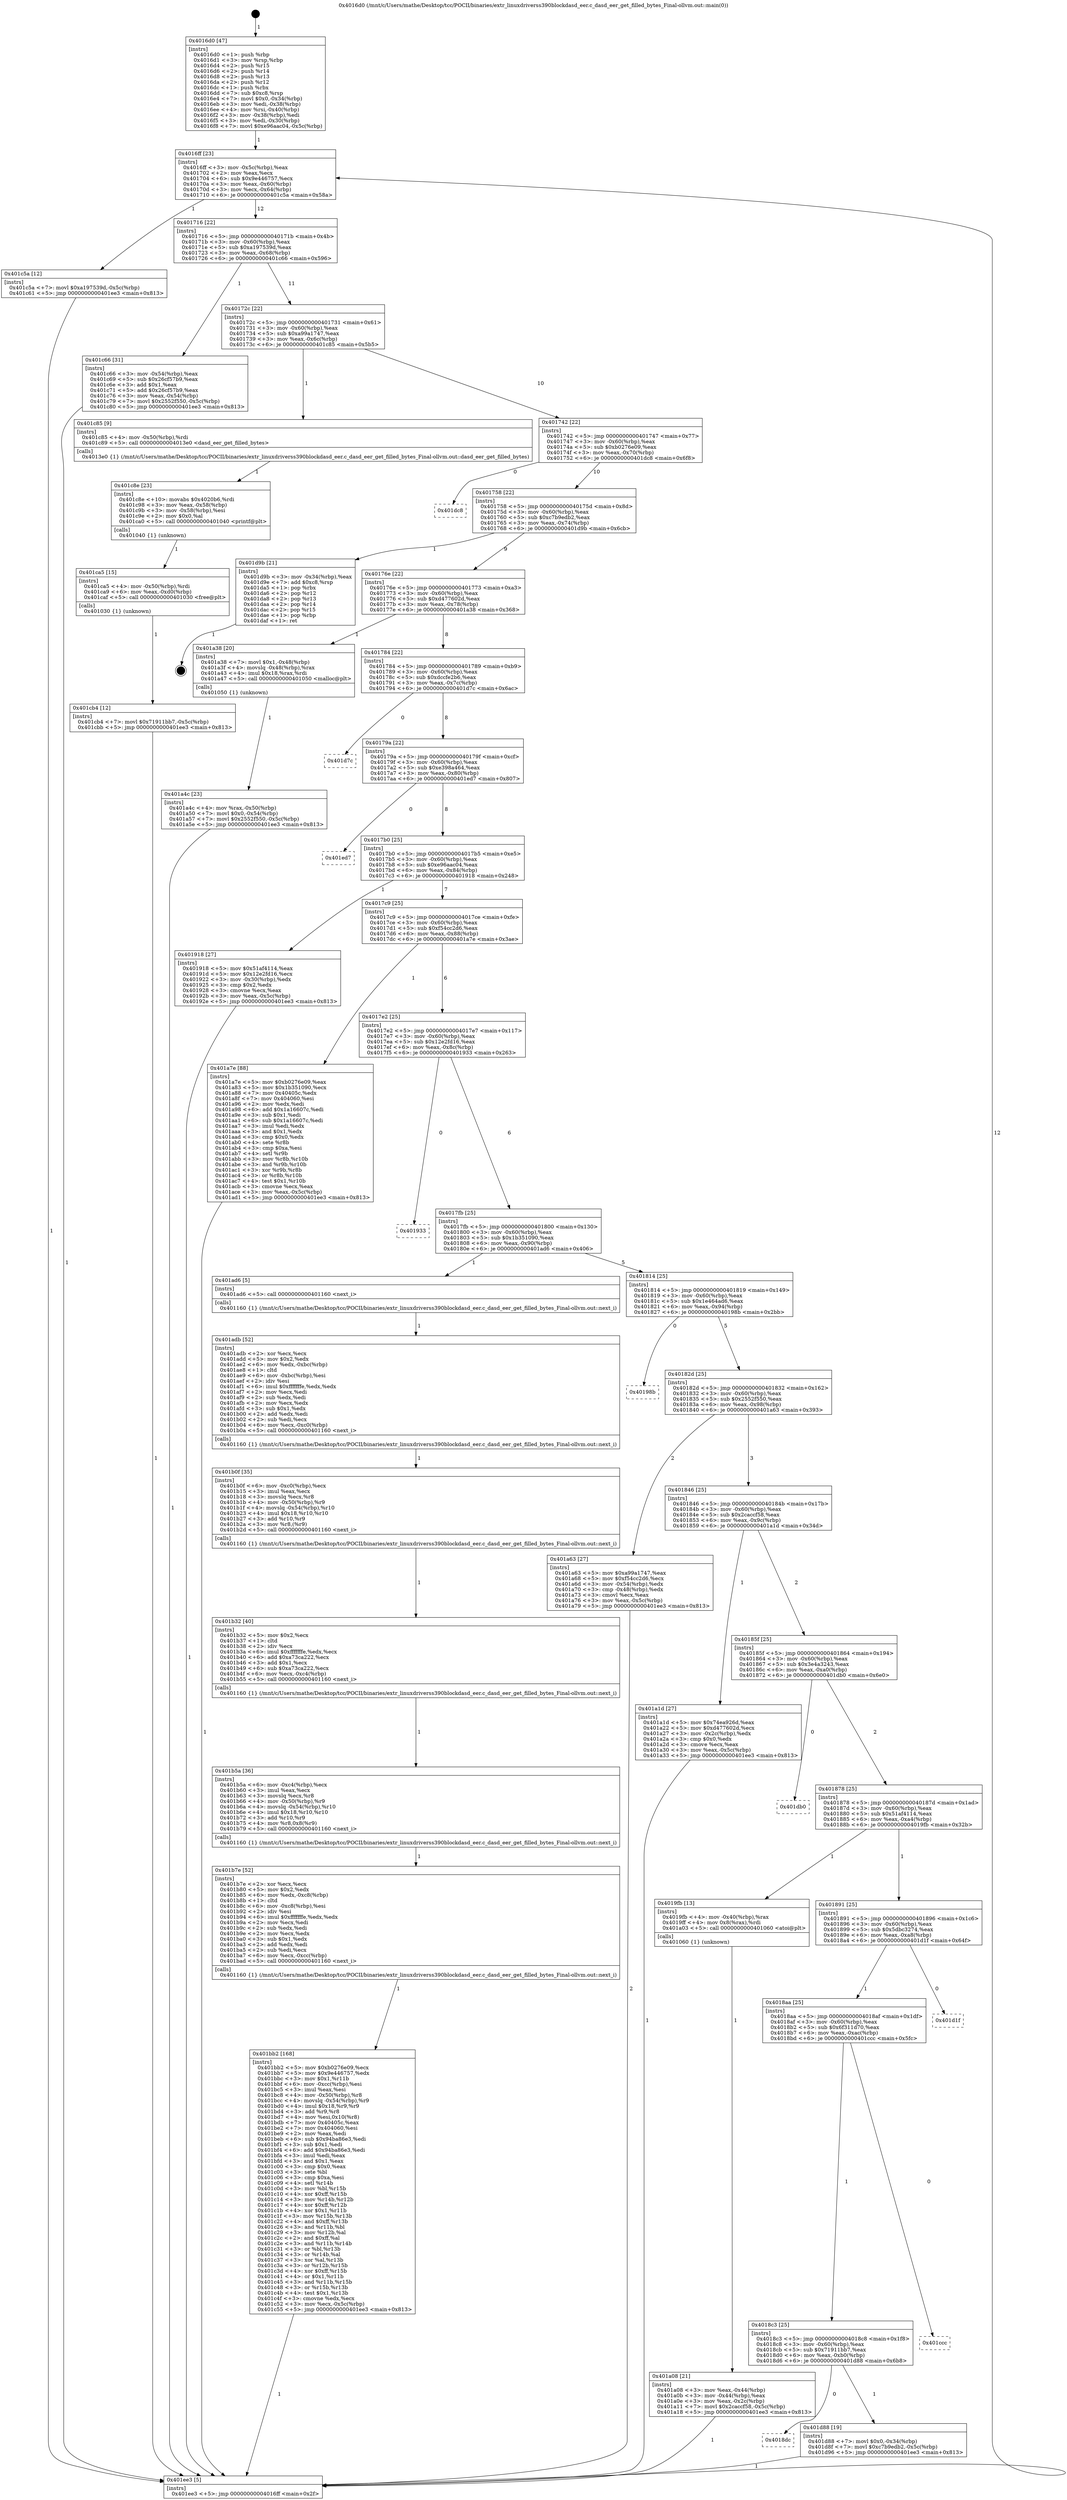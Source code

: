 digraph "0x4016d0" {
  label = "0x4016d0 (/mnt/c/Users/mathe/Desktop/tcc/POCII/binaries/extr_linuxdriverss390blockdasd_eer.c_dasd_eer_get_filled_bytes_Final-ollvm.out::main(0))"
  labelloc = "t"
  node[shape=record]

  Entry [label="",width=0.3,height=0.3,shape=circle,fillcolor=black,style=filled]
  "0x4016ff" [label="{
     0x4016ff [23]\l
     | [instrs]\l
     &nbsp;&nbsp;0x4016ff \<+3\>: mov -0x5c(%rbp),%eax\l
     &nbsp;&nbsp;0x401702 \<+2\>: mov %eax,%ecx\l
     &nbsp;&nbsp;0x401704 \<+6\>: sub $0x9e446757,%ecx\l
     &nbsp;&nbsp;0x40170a \<+3\>: mov %eax,-0x60(%rbp)\l
     &nbsp;&nbsp;0x40170d \<+3\>: mov %ecx,-0x64(%rbp)\l
     &nbsp;&nbsp;0x401710 \<+6\>: je 0000000000401c5a \<main+0x58a\>\l
  }"]
  "0x401c5a" [label="{
     0x401c5a [12]\l
     | [instrs]\l
     &nbsp;&nbsp;0x401c5a \<+7\>: movl $0xa197539d,-0x5c(%rbp)\l
     &nbsp;&nbsp;0x401c61 \<+5\>: jmp 0000000000401ee3 \<main+0x813\>\l
  }"]
  "0x401716" [label="{
     0x401716 [22]\l
     | [instrs]\l
     &nbsp;&nbsp;0x401716 \<+5\>: jmp 000000000040171b \<main+0x4b\>\l
     &nbsp;&nbsp;0x40171b \<+3\>: mov -0x60(%rbp),%eax\l
     &nbsp;&nbsp;0x40171e \<+5\>: sub $0xa197539d,%eax\l
     &nbsp;&nbsp;0x401723 \<+3\>: mov %eax,-0x68(%rbp)\l
     &nbsp;&nbsp;0x401726 \<+6\>: je 0000000000401c66 \<main+0x596\>\l
  }"]
  Exit [label="",width=0.3,height=0.3,shape=circle,fillcolor=black,style=filled,peripheries=2]
  "0x401c66" [label="{
     0x401c66 [31]\l
     | [instrs]\l
     &nbsp;&nbsp;0x401c66 \<+3\>: mov -0x54(%rbp),%eax\l
     &nbsp;&nbsp;0x401c69 \<+5\>: sub $0x26cf57b9,%eax\l
     &nbsp;&nbsp;0x401c6e \<+3\>: add $0x1,%eax\l
     &nbsp;&nbsp;0x401c71 \<+5\>: add $0x26cf57b9,%eax\l
     &nbsp;&nbsp;0x401c76 \<+3\>: mov %eax,-0x54(%rbp)\l
     &nbsp;&nbsp;0x401c79 \<+7\>: movl $0x2552f550,-0x5c(%rbp)\l
     &nbsp;&nbsp;0x401c80 \<+5\>: jmp 0000000000401ee3 \<main+0x813\>\l
  }"]
  "0x40172c" [label="{
     0x40172c [22]\l
     | [instrs]\l
     &nbsp;&nbsp;0x40172c \<+5\>: jmp 0000000000401731 \<main+0x61\>\l
     &nbsp;&nbsp;0x401731 \<+3\>: mov -0x60(%rbp),%eax\l
     &nbsp;&nbsp;0x401734 \<+5\>: sub $0xa99a1747,%eax\l
     &nbsp;&nbsp;0x401739 \<+3\>: mov %eax,-0x6c(%rbp)\l
     &nbsp;&nbsp;0x40173c \<+6\>: je 0000000000401c85 \<main+0x5b5\>\l
  }"]
  "0x4018dc" [label="{
     0x4018dc\l
  }", style=dashed]
  "0x401c85" [label="{
     0x401c85 [9]\l
     | [instrs]\l
     &nbsp;&nbsp;0x401c85 \<+4\>: mov -0x50(%rbp),%rdi\l
     &nbsp;&nbsp;0x401c89 \<+5\>: call 00000000004013e0 \<dasd_eer_get_filled_bytes\>\l
     | [calls]\l
     &nbsp;&nbsp;0x4013e0 \{1\} (/mnt/c/Users/mathe/Desktop/tcc/POCII/binaries/extr_linuxdriverss390blockdasd_eer.c_dasd_eer_get_filled_bytes_Final-ollvm.out::dasd_eer_get_filled_bytes)\l
  }"]
  "0x401742" [label="{
     0x401742 [22]\l
     | [instrs]\l
     &nbsp;&nbsp;0x401742 \<+5\>: jmp 0000000000401747 \<main+0x77\>\l
     &nbsp;&nbsp;0x401747 \<+3\>: mov -0x60(%rbp),%eax\l
     &nbsp;&nbsp;0x40174a \<+5\>: sub $0xb0276e09,%eax\l
     &nbsp;&nbsp;0x40174f \<+3\>: mov %eax,-0x70(%rbp)\l
     &nbsp;&nbsp;0x401752 \<+6\>: je 0000000000401dc8 \<main+0x6f8\>\l
  }"]
  "0x401d88" [label="{
     0x401d88 [19]\l
     | [instrs]\l
     &nbsp;&nbsp;0x401d88 \<+7\>: movl $0x0,-0x34(%rbp)\l
     &nbsp;&nbsp;0x401d8f \<+7\>: movl $0xc7b9edb2,-0x5c(%rbp)\l
     &nbsp;&nbsp;0x401d96 \<+5\>: jmp 0000000000401ee3 \<main+0x813\>\l
  }"]
  "0x401dc8" [label="{
     0x401dc8\l
  }", style=dashed]
  "0x401758" [label="{
     0x401758 [22]\l
     | [instrs]\l
     &nbsp;&nbsp;0x401758 \<+5\>: jmp 000000000040175d \<main+0x8d\>\l
     &nbsp;&nbsp;0x40175d \<+3\>: mov -0x60(%rbp),%eax\l
     &nbsp;&nbsp;0x401760 \<+5\>: sub $0xc7b9edb2,%eax\l
     &nbsp;&nbsp;0x401765 \<+3\>: mov %eax,-0x74(%rbp)\l
     &nbsp;&nbsp;0x401768 \<+6\>: je 0000000000401d9b \<main+0x6cb\>\l
  }"]
  "0x4018c3" [label="{
     0x4018c3 [25]\l
     | [instrs]\l
     &nbsp;&nbsp;0x4018c3 \<+5\>: jmp 00000000004018c8 \<main+0x1f8\>\l
     &nbsp;&nbsp;0x4018c8 \<+3\>: mov -0x60(%rbp),%eax\l
     &nbsp;&nbsp;0x4018cb \<+5\>: sub $0x71911bb7,%eax\l
     &nbsp;&nbsp;0x4018d0 \<+6\>: mov %eax,-0xb0(%rbp)\l
     &nbsp;&nbsp;0x4018d6 \<+6\>: je 0000000000401d88 \<main+0x6b8\>\l
  }"]
  "0x401d9b" [label="{
     0x401d9b [21]\l
     | [instrs]\l
     &nbsp;&nbsp;0x401d9b \<+3\>: mov -0x34(%rbp),%eax\l
     &nbsp;&nbsp;0x401d9e \<+7\>: add $0xc8,%rsp\l
     &nbsp;&nbsp;0x401da5 \<+1\>: pop %rbx\l
     &nbsp;&nbsp;0x401da6 \<+2\>: pop %r12\l
     &nbsp;&nbsp;0x401da8 \<+2\>: pop %r13\l
     &nbsp;&nbsp;0x401daa \<+2\>: pop %r14\l
     &nbsp;&nbsp;0x401dac \<+2\>: pop %r15\l
     &nbsp;&nbsp;0x401dae \<+1\>: pop %rbp\l
     &nbsp;&nbsp;0x401daf \<+1\>: ret\l
  }"]
  "0x40176e" [label="{
     0x40176e [22]\l
     | [instrs]\l
     &nbsp;&nbsp;0x40176e \<+5\>: jmp 0000000000401773 \<main+0xa3\>\l
     &nbsp;&nbsp;0x401773 \<+3\>: mov -0x60(%rbp),%eax\l
     &nbsp;&nbsp;0x401776 \<+5\>: sub $0xd477602d,%eax\l
     &nbsp;&nbsp;0x40177b \<+3\>: mov %eax,-0x78(%rbp)\l
     &nbsp;&nbsp;0x40177e \<+6\>: je 0000000000401a38 \<main+0x368\>\l
  }"]
  "0x401ccc" [label="{
     0x401ccc\l
  }", style=dashed]
  "0x401a38" [label="{
     0x401a38 [20]\l
     | [instrs]\l
     &nbsp;&nbsp;0x401a38 \<+7\>: movl $0x1,-0x48(%rbp)\l
     &nbsp;&nbsp;0x401a3f \<+4\>: movslq -0x48(%rbp),%rax\l
     &nbsp;&nbsp;0x401a43 \<+4\>: imul $0x18,%rax,%rdi\l
     &nbsp;&nbsp;0x401a47 \<+5\>: call 0000000000401050 \<malloc@plt\>\l
     | [calls]\l
     &nbsp;&nbsp;0x401050 \{1\} (unknown)\l
  }"]
  "0x401784" [label="{
     0x401784 [22]\l
     | [instrs]\l
     &nbsp;&nbsp;0x401784 \<+5\>: jmp 0000000000401789 \<main+0xb9\>\l
     &nbsp;&nbsp;0x401789 \<+3\>: mov -0x60(%rbp),%eax\l
     &nbsp;&nbsp;0x40178c \<+5\>: sub $0xdccfe2b6,%eax\l
     &nbsp;&nbsp;0x401791 \<+3\>: mov %eax,-0x7c(%rbp)\l
     &nbsp;&nbsp;0x401794 \<+6\>: je 0000000000401d7c \<main+0x6ac\>\l
  }"]
  "0x4018aa" [label="{
     0x4018aa [25]\l
     | [instrs]\l
     &nbsp;&nbsp;0x4018aa \<+5\>: jmp 00000000004018af \<main+0x1df\>\l
     &nbsp;&nbsp;0x4018af \<+3\>: mov -0x60(%rbp),%eax\l
     &nbsp;&nbsp;0x4018b2 \<+5\>: sub $0x6f311d70,%eax\l
     &nbsp;&nbsp;0x4018b7 \<+6\>: mov %eax,-0xac(%rbp)\l
     &nbsp;&nbsp;0x4018bd \<+6\>: je 0000000000401ccc \<main+0x5fc\>\l
  }"]
  "0x401d7c" [label="{
     0x401d7c\l
  }", style=dashed]
  "0x40179a" [label="{
     0x40179a [22]\l
     | [instrs]\l
     &nbsp;&nbsp;0x40179a \<+5\>: jmp 000000000040179f \<main+0xcf\>\l
     &nbsp;&nbsp;0x40179f \<+3\>: mov -0x60(%rbp),%eax\l
     &nbsp;&nbsp;0x4017a2 \<+5\>: sub $0xe398a464,%eax\l
     &nbsp;&nbsp;0x4017a7 \<+3\>: mov %eax,-0x80(%rbp)\l
     &nbsp;&nbsp;0x4017aa \<+6\>: je 0000000000401ed7 \<main+0x807\>\l
  }"]
  "0x401d1f" [label="{
     0x401d1f\l
  }", style=dashed]
  "0x401ed7" [label="{
     0x401ed7\l
  }", style=dashed]
  "0x4017b0" [label="{
     0x4017b0 [25]\l
     | [instrs]\l
     &nbsp;&nbsp;0x4017b0 \<+5\>: jmp 00000000004017b5 \<main+0xe5\>\l
     &nbsp;&nbsp;0x4017b5 \<+3\>: mov -0x60(%rbp),%eax\l
     &nbsp;&nbsp;0x4017b8 \<+5\>: sub $0xe96aac04,%eax\l
     &nbsp;&nbsp;0x4017bd \<+6\>: mov %eax,-0x84(%rbp)\l
     &nbsp;&nbsp;0x4017c3 \<+6\>: je 0000000000401918 \<main+0x248\>\l
  }"]
  "0x401cb4" [label="{
     0x401cb4 [12]\l
     | [instrs]\l
     &nbsp;&nbsp;0x401cb4 \<+7\>: movl $0x71911bb7,-0x5c(%rbp)\l
     &nbsp;&nbsp;0x401cbb \<+5\>: jmp 0000000000401ee3 \<main+0x813\>\l
  }"]
  "0x401918" [label="{
     0x401918 [27]\l
     | [instrs]\l
     &nbsp;&nbsp;0x401918 \<+5\>: mov $0x51af4114,%eax\l
     &nbsp;&nbsp;0x40191d \<+5\>: mov $0x12e2fd16,%ecx\l
     &nbsp;&nbsp;0x401922 \<+3\>: mov -0x30(%rbp),%edx\l
     &nbsp;&nbsp;0x401925 \<+3\>: cmp $0x2,%edx\l
     &nbsp;&nbsp;0x401928 \<+3\>: cmovne %ecx,%eax\l
     &nbsp;&nbsp;0x40192b \<+3\>: mov %eax,-0x5c(%rbp)\l
     &nbsp;&nbsp;0x40192e \<+5\>: jmp 0000000000401ee3 \<main+0x813\>\l
  }"]
  "0x4017c9" [label="{
     0x4017c9 [25]\l
     | [instrs]\l
     &nbsp;&nbsp;0x4017c9 \<+5\>: jmp 00000000004017ce \<main+0xfe\>\l
     &nbsp;&nbsp;0x4017ce \<+3\>: mov -0x60(%rbp),%eax\l
     &nbsp;&nbsp;0x4017d1 \<+5\>: sub $0xf54cc2d6,%eax\l
     &nbsp;&nbsp;0x4017d6 \<+6\>: mov %eax,-0x88(%rbp)\l
     &nbsp;&nbsp;0x4017dc \<+6\>: je 0000000000401a7e \<main+0x3ae\>\l
  }"]
  "0x401ee3" [label="{
     0x401ee3 [5]\l
     | [instrs]\l
     &nbsp;&nbsp;0x401ee3 \<+5\>: jmp 00000000004016ff \<main+0x2f\>\l
  }"]
  "0x4016d0" [label="{
     0x4016d0 [47]\l
     | [instrs]\l
     &nbsp;&nbsp;0x4016d0 \<+1\>: push %rbp\l
     &nbsp;&nbsp;0x4016d1 \<+3\>: mov %rsp,%rbp\l
     &nbsp;&nbsp;0x4016d4 \<+2\>: push %r15\l
     &nbsp;&nbsp;0x4016d6 \<+2\>: push %r14\l
     &nbsp;&nbsp;0x4016d8 \<+2\>: push %r13\l
     &nbsp;&nbsp;0x4016da \<+2\>: push %r12\l
     &nbsp;&nbsp;0x4016dc \<+1\>: push %rbx\l
     &nbsp;&nbsp;0x4016dd \<+7\>: sub $0xc8,%rsp\l
     &nbsp;&nbsp;0x4016e4 \<+7\>: movl $0x0,-0x34(%rbp)\l
     &nbsp;&nbsp;0x4016eb \<+3\>: mov %edi,-0x38(%rbp)\l
     &nbsp;&nbsp;0x4016ee \<+4\>: mov %rsi,-0x40(%rbp)\l
     &nbsp;&nbsp;0x4016f2 \<+3\>: mov -0x38(%rbp),%edi\l
     &nbsp;&nbsp;0x4016f5 \<+3\>: mov %edi,-0x30(%rbp)\l
     &nbsp;&nbsp;0x4016f8 \<+7\>: movl $0xe96aac04,-0x5c(%rbp)\l
  }"]
  "0x401ca5" [label="{
     0x401ca5 [15]\l
     | [instrs]\l
     &nbsp;&nbsp;0x401ca5 \<+4\>: mov -0x50(%rbp),%rdi\l
     &nbsp;&nbsp;0x401ca9 \<+6\>: mov %eax,-0xd0(%rbp)\l
     &nbsp;&nbsp;0x401caf \<+5\>: call 0000000000401030 \<free@plt\>\l
     | [calls]\l
     &nbsp;&nbsp;0x401030 \{1\} (unknown)\l
  }"]
  "0x401a7e" [label="{
     0x401a7e [88]\l
     | [instrs]\l
     &nbsp;&nbsp;0x401a7e \<+5\>: mov $0xb0276e09,%eax\l
     &nbsp;&nbsp;0x401a83 \<+5\>: mov $0x1b351090,%ecx\l
     &nbsp;&nbsp;0x401a88 \<+7\>: mov 0x40405c,%edx\l
     &nbsp;&nbsp;0x401a8f \<+7\>: mov 0x404060,%esi\l
     &nbsp;&nbsp;0x401a96 \<+2\>: mov %edx,%edi\l
     &nbsp;&nbsp;0x401a98 \<+6\>: add $0x1a16607c,%edi\l
     &nbsp;&nbsp;0x401a9e \<+3\>: sub $0x1,%edi\l
     &nbsp;&nbsp;0x401aa1 \<+6\>: sub $0x1a16607c,%edi\l
     &nbsp;&nbsp;0x401aa7 \<+3\>: imul %edi,%edx\l
     &nbsp;&nbsp;0x401aaa \<+3\>: and $0x1,%edx\l
     &nbsp;&nbsp;0x401aad \<+3\>: cmp $0x0,%edx\l
     &nbsp;&nbsp;0x401ab0 \<+4\>: sete %r8b\l
     &nbsp;&nbsp;0x401ab4 \<+3\>: cmp $0xa,%esi\l
     &nbsp;&nbsp;0x401ab7 \<+4\>: setl %r9b\l
     &nbsp;&nbsp;0x401abb \<+3\>: mov %r8b,%r10b\l
     &nbsp;&nbsp;0x401abe \<+3\>: and %r9b,%r10b\l
     &nbsp;&nbsp;0x401ac1 \<+3\>: xor %r9b,%r8b\l
     &nbsp;&nbsp;0x401ac4 \<+3\>: or %r8b,%r10b\l
     &nbsp;&nbsp;0x401ac7 \<+4\>: test $0x1,%r10b\l
     &nbsp;&nbsp;0x401acb \<+3\>: cmovne %ecx,%eax\l
     &nbsp;&nbsp;0x401ace \<+3\>: mov %eax,-0x5c(%rbp)\l
     &nbsp;&nbsp;0x401ad1 \<+5\>: jmp 0000000000401ee3 \<main+0x813\>\l
  }"]
  "0x4017e2" [label="{
     0x4017e2 [25]\l
     | [instrs]\l
     &nbsp;&nbsp;0x4017e2 \<+5\>: jmp 00000000004017e7 \<main+0x117\>\l
     &nbsp;&nbsp;0x4017e7 \<+3\>: mov -0x60(%rbp),%eax\l
     &nbsp;&nbsp;0x4017ea \<+5\>: sub $0x12e2fd16,%eax\l
     &nbsp;&nbsp;0x4017ef \<+6\>: mov %eax,-0x8c(%rbp)\l
     &nbsp;&nbsp;0x4017f5 \<+6\>: je 0000000000401933 \<main+0x263\>\l
  }"]
  "0x401c8e" [label="{
     0x401c8e [23]\l
     | [instrs]\l
     &nbsp;&nbsp;0x401c8e \<+10\>: movabs $0x4020b6,%rdi\l
     &nbsp;&nbsp;0x401c98 \<+3\>: mov %eax,-0x58(%rbp)\l
     &nbsp;&nbsp;0x401c9b \<+3\>: mov -0x58(%rbp),%esi\l
     &nbsp;&nbsp;0x401c9e \<+2\>: mov $0x0,%al\l
     &nbsp;&nbsp;0x401ca0 \<+5\>: call 0000000000401040 \<printf@plt\>\l
     | [calls]\l
     &nbsp;&nbsp;0x401040 \{1\} (unknown)\l
  }"]
  "0x401933" [label="{
     0x401933\l
  }", style=dashed]
  "0x4017fb" [label="{
     0x4017fb [25]\l
     | [instrs]\l
     &nbsp;&nbsp;0x4017fb \<+5\>: jmp 0000000000401800 \<main+0x130\>\l
     &nbsp;&nbsp;0x401800 \<+3\>: mov -0x60(%rbp),%eax\l
     &nbsp;&nbsp;0x401803 \<+5\>: sub $0x1b351090,%eax\l
     &nbsp;&nbsp;0x401808 \<+6\>: mov %eax,-0x90(%rbp)\l
     &nbsp;&nbsp;0x40180e \<+6\>: je 0000000000401ad6 \<main+0x406\>\l
  }"]
  "0x401bb2" [label="{
     0x401bb2 [168]\l
     | [instrs]\l
     &nbsp;&nbsp;0x401bb2 \<+5\>: mov $0xb0276e09,%ecx\l
     &nbsp;&nbsp;0x401bb7 \<+5\>: mov $0x9e446757,%edx\l
     &nbsp;&nbsp;0x401bbc \<+3\>: mov $0x1,%r11b\l
     &nbsp;&nbsp;0x401bbf \<+6\>: mov -0xcc(%rbp),%esi\l
     &nbsp;&nbsp;0x401bc5 \<+3\>: imul %eax,%esi\l
     &nbsp;&nbsp;0x401bc8 \<+4\>: mov -0x50(%rbp),%r8\l
     &nbsp;&nbsp;0x401bcc \<+4\>: movslq -0x54(%rbp),%r9\l
     &nbsp;&nbsp;0x401bd0 \<+4\>: imul $0x18,%r9,%r9\l
     &nbsp;&nbsp;0x401bd4 \<+3\>: add %r9,%r8\l
     &nbsp;&nbsp;0x401bd7 \<+4\>: mov %esi,0x10(%r8)\l
     &nbsp;&nbsp;0x401bdb \<+7\>: mov 0x40405c,%eax\l
     &nbsp;&nbsp;0x401be2 \<+7\>: mov 0x404060,%esi\l
     &nbsp;&nbsp;0x401be9 \<+2\>: mov %eax,%edi\l
     &nbsp;&nbsp;0x401beb \<+6\>: sub $0x94ba86e3,%edi\l
     &nbsp;&nbsp;0x401bf1 \<+3\>: sub $0x1,%edi\l
     &nbsp;&nbsp;0x401bf4 \<+6\>: add $0x94ba86e3,%edi\l
     &nbsp;&nbsp;0x401bfa \<+3\>: imul %edi,%eax\l
     &nbsp;&nbsp;0x401bfd \<+3\>: and $0x1,%eax\l
     &nbsp;&nbsp;0x401c00 \<+3\>: cmp $0x0,%eax\l
     &nbsp;&nbsp;0x401c03 \<+3\>: sete %bl\l
     &nbsp;&nbsp;0x401c06 \<+3\>: cmp $0xa,%esi\l
     &nbsp;&nbsp;0x401c09 \<+4\>: setl %r14b\l
     &nbsp;&nbsp;0x401c0d \<+3\>: mov %bl,%r15b\l
     &nbsp;&nbsp;0x401c10 \<+4\>: xor $0xff,%r15b\l
     &nbsp;&nbsp;0x401c14 \<+3\>: mov %r14b,%r12b\l
     &nbsp;&nbsp;0x401c17 \<+4\>: xor $0xff,%r12b\l
     &nbsp;&nbsp;0x401c1b \<+4\>: xor $0x1,%r11b\l
     &nbsp;&nbsp;0x401c1f \<+3\>: mov %r15b,%r13b\l
     &nbsp;&nbsp;0x401c22 \<+4\>: and $0xff,%r13b\l
     &nbsp;&nbsp;0x401c26 \<+3\>: and %r11b,%bl\l
     &nbsp;&nbsp;0x401c29 \<+3\>: mov %r12b,%al\l
     &nbsp;&nbsp;0x401c2c \<+2\>: and $0xff,%al\l
     &nbsp;&nbsp;0x401c2e \<+3\>: and %r11b,%r14b\l
     &nbsp;&nbsp;0x401c31 \<+3\>: or %bl,%r13b\l
     &nbsp;&nbsp;0x401c34 \<+3\>: or %r14b,%al\l
     &nbsp;&nbsp;0x401c37 \<+3\>: xor %al,%r13b\l
     &nbsp;&nbsp;0x401c3a \<+3\>: or %r12b,%r15b\l
     &nbsp;&nbsp;0x401c3d \<+4\>: xor $0xff,%r15b\l
     &nbsp;&nbsp;0x401c41 \<+4\>: or $0x1,%r11b\l
     &nbsp;&nbsp;0x401c45 \<+3\>: and %r11b,%r15b\l
     &nbsp;&nbsp;0x401c48 \<+3\>: or %r15b,%r13b\l
     &nbsp;&nbsp;0x401c4b \<+4\>: test $0x1,%r13b\l
     &nbsp;&nbsp;0x401c4f \<+3\>: cmovne %edx,%ecx\l
     &nbsp;&nbsp;0x401c52 \<+3\>: mov %ecx,-0x5c(%rbp)\l
     &nbsp;&nbsp;0x401c55 \<+5\>: jmp 0000000000401ee3 \<main+0x813\>\l
  }"]
  "0x401ad6" [label="{
     0x401ad6 [5]\l
     | [instrs]\l
     &nbsp;&nbsp;0x401ad6 \<+5\>: call 0000000000401160 \<next_i\>\l
     | [calls]\l
     &nbsp;&nbsp;0x401160 \{1\} (/mnt/c/Users/mathe/Desktop/tcc/POCII/binaries/extr_linuxdriverss390blockdasd_eer.c_dasd_eer_get_filled_bytes_Final-ollvm.out::next_i)\l
  }"]
  "0x401814" [label="{
     0x401814 [25]\l
     | [instrs]\l
     &nbsp;&nbsp;0x401814 \<+5\>: jmp 0000000000401819 \<main+0x149\>\l
     &nbsp;&nbsp;0x401819 \<+3\>: mov -0x60(%rbp),%eax\l
     &nbsp;&nbsp;0x40181c \<+5\>: sub $0x1e464ad6,%eax\l
     &nbsp;&nbsp;0x401821 \<+6\>: mov %eax,-0x94(%rbp)\l
     &nbsp;&nbsp;0x401827 \<+6\>: je 000000000040198b \<main+0x2bb\>\l
  }"]
  "0x401b7e" [label="{
     0x401b7e [52]\l
     | [instrs]\l
     &nbsp;&nbsp;0x401b7e \<+2\>: xor %ecx,%ecx\l
     &nbsp;&nbsp;0x401b80 \<+5\>: mov $0x2,%edx\l
     &nbsp;&nbsp;0x401b85 \<+6\>: mov %edx,-0xc8(%rbp)\l
     &nbsp;&nbsp;0x401b8b \<+1\>: cltd\l
     &nbsp;&nbsp;0x401b8c \<+6\>: mov -0xc8(%rbp),%esi\l
     &nbsp;&nbsp;0x401b92 \<+2\>: idiv %esi\l
     &nbsp;&nbsp;0x401b94 \<+6\>: imul $0xfffffffe,%edx,%edx\l
     &nbsp;&nbsp;0x401b9a \<+2\>: mov %ecx,%edi\l
     &nbsp;&nbsp;0x401b9c \<+2\>: sub %edx,%edi\l
     &nbsp;&nbsp;0x401b9e \<+2\>: mov %ecx,%edx\l
     &nbsp;&nbsp;0x401ba0 \<+3\>: sub $0x1,%edx\l
     &nbsp;&nbsp;0x401ba3 \<+2\>: add %edx,%edi\l
     &nbsp;&nbsp;0x401ba5 \<+2\>: sub %edi,%ecx\l
     &nbsp;&nbsp;0x401ba7 \<+6\>: mov %ecx,-0xcc(%rbp)\l
     &nbsp;&nbsp;0x401bad \<+5\>: call 0000000000401160 \<next_i\>\l
     | [calls]\l
     &nbsp;&nbsp;0x401160 \{1\} (/mnt/c/Users/mathe/Desktop/tcc/POCII/binaries/extr_linuxdriverss390blockdasd_eer.c_dasd_eer_get_filled_bytes_Final-ollvm.out::next_i)\l
  }"]
  "0x40198b" [label="{
     0x40198b\l
  }", style=dashed]
  "0x40182d" [label="{
     0x40182d [25]\l
     | [instrs]\l
     &nbsp;&nbsp;0x40182d \<+5\>: jmp 0000000000401832 \<main+0x162\>\l
     &nbsp;&nbsp;0x401832 \<+3\>: mov -0x60(%rbp),%eax\l
     &nbsp;&nbsp;0x401835 \<+5\>: sub $0x2552f550,%eax\l
     &nbsp;&nbsp;0x40183a \<+6\>: mov %eax,-0x98(%rbp)\l
     &nbsp;&nbsp;0x401840 \<+6\>: je 0000000000401a63 \<main+0x393\>\l
  }"]
  "0x401b5a" [label="{
     0x401b5a [36]\l
     | [instrs]\l
     &nbsp;&nbsp;0x401b5a \<+6\>: mov -0xc4(%rbp),%ecx\l
     &nbsp;&nbsp;0x401b60 \<+3\>: imul %eax,%ecx\l
     &nbsp;&nbsp;0x401b63 \<+3\>: movslq %ecx,%r8\l
     &nbsp;&nbsp;0x401b66 \<+4\>: mov -0x50(%rbp),%r9\l
     &nbsp;&nbsp;0x401b6a \<+4\>: movslq -0x54(%rbp),%r10\l
     &nbsp;&nbsp;0x401b6e \<+4\>: imul $0x18,%r10,%r10\l
     &nbsp;&nbsp;0x401b72 \<+3\>: add %r10,%r9\l
     &nbsp;&nbsp;0x401b75 \<+4\>: mov %r8,0x8(%r9)\l
     &nbsp;&nbsp;0x401b79 \<+5\>: call 0000000000401160 \<next_i\>\l
     | [calls]\l
     &nbsp;&nbsp;0x401160 \{1\} (/mnt/c/Users/mathe/Desktop/tcc/POCII/binaries/extr_linuxdriverss390blockdasd_eer.c_dasd_eer_get_filled_bytes_Final-ollvm.out::next_i)\l
  }"]
  "0x401a63" [label="{
     0x401a63 [27]\l
     | [instrs]\l
     &nbsp;&nbsp;0x401a63 \<+5\>: mov $0xa99a1747,%eax\l
     &nbsp;&nbsp;0x401a68 \<+5\>: mov $0xf54cc2d6,%ecx\l
     &nbsp;&nbsp;0x401a6d \<+3\>: mov -0x54(%rbp),%edx\l
     &nbsp;&nbsp;0x401a70 \<+3\>: cmp -0x48(%rbp),%edx\l
     &nbsp;&nbsp;0x401a73 \<+3\>: cmovl %ecx,%eax\l
     &nbsp;&nbsp;0x401a76 \<+3\>: mov %eax,-0x5c(%rbp)\l
     &nbsp;&nbsp;0x401a79 \<+5\>: jmp 0000000000401ee3 \<main+0x813\>\l
  }"]
  "0x401846" [label="{
     0x401846 [25]\l
     | [instrs]\l
     &nbsp;&nbsp;0x401846 \<+5\>: jmp 000000000040184b \<main+0x17b\>\l
     &nbsp;&nbsp;0x40184b \<+3\>: mov -0x60(%rbp),%eax\l
     &nbsp;&nbsp;0x40184e \<+5\>: sub $0x2caccf58,%eax\l
     &nbsp;&nbsp;0x401853 \<+6\>: mov %eax,-0x9c(%rbp)\l
     &nbsp;&nbsp;0x401859 \<+6\>: je 0000000000401a1d \<main+0x34d\>\l
  }"]
  "0x401b32" [label="{
     0x401b32 [40]\l
     | [instrs]\l
     &nbsp;&nbsp;0x401b32 \<+5\>: mov $0x2,%ecx\l
     &nbsp;&nbsp;0x401b37 \<+1\>: cltd\l
     &nbsp;&nbsp;0x401b38 \<+2\>: idiv %ecx\l
     &nbsp;&nbsp;0x401b3a \<+6\>: imul $0xfffffffe,%edx,%ecx\l
     &nbsp;&nbsp;0x401b40 \<+6\>: add $0xa73ca222,%ecx\l
     &nbsp;&nbsp;0x401b46 \<+3\>: add $0x1,%ecx\l
     &nbsp;&nbsp;0x401b49 \<+6\>: sub $0xa73ca222,%ecx\l
     &nbsp;&nbsp;0x401b4f \<+6\>: mov %ecx,-0xc4(%rbp)\l
     &nbsp;&nbsp;0x401b55 \<+5\>: call 0000000000401160 \<next_i\>\l
     | [calls]\l
     &nbsp;&nbsp;0x401160 \{1\} (/mnt/c/Users/mathe/Desktop/tcc/POCII/binaries/extr_linuxdriverss390blockdasd_eer.c_dasd_eer_get_filled_bytes_Final-ollvm.out::next_i)\l
  }"]
  "0x401a1d" [label="{
     0x401a1d [27]\l
     | [instrs]\l
     &nbsp;&nbsp;0x401a1d \<+5\>: mov $0x74ea926d,%eax\l
     &nbsp;&nbsp;0x401a22 \<+5\>: mov $0xd477602d,%ecx\l
     &nbsp;&nbsp;0x401a27 \<+3\>: mov -0x2c(%rbp),%edx\l
     &nbsp;&nbsp;0x401a2a \<+3\>: cmp $0x0,%edx\l
     &nbsp;&nbsp;0x401a2d \<+3\>: cmove %ecx,%eax\l
     &nbsp;&nbsp;0x401a30 \<+3\>: mov %eax,-0x5c(%rbp)\l
     &nbsp;&nbsp;0x401a33 \<+5\>: jmp 0000000000401ee3 \<main+0x813\>\l
  }"]
  "0x40185f" [label="{
     0x40185f [25]\l
     | [instrs]\l
     &nbsp;&nbsp;0x40185f \<+5\>: jmp 0000000000401864 \<main+0x194\>\l
     &nbsp;&nbsp;0x401864 \<+3\>: mov -0x60(%rbp),%eax\l
     &nbsp;&nbsp;0x401867 \<+5\>: sub $0x3e4a3243,%eax\l
     &nbsp;&nbsp;0x40186c \<+6\>: mov %eax,-0xa0(%rbp)\l
     &nbsp;&nbsp;0x401872 \<+6\>: je 0000000000401db0 \<main+0x6e0\>\l
  }"]
  "0x401b0f" [label="{
     0x401b0f [35]\l
     | [instrs]\l
     &nbsp;&nbsp;0x401b0f \<+6\>: mov -0xc0(%rbp),%ecx\l
     &nbsp;&nbsp;0x401b15 \<+3\>: imul %eax,%ecx\l
     &nbsp;&nbsp;0x401b18 \<+3\>: movslq %ecx,%r8\l
     &nbsp;&nbsp;0x401b1b \<+4\>: mov -0x50(%rbp),%r9\l
     &nbsp;&nbsp;0x401b1f \<+4\>: movslq -0x54(%rbp),%r10\l
     &nbsp;&nbsp;0x401b23 \<+4\>: imul $0x18,%r10,%r10\l
     &nbsp;&nbsp;0x401b27 \<+3\>: add %r10,%r9\l
     &nbsp;&nbsp;0x401b2a \<+3\>: mov %r8,(%r9)\l
     &nbsp;&nbsp;0x401b2d \<+5\>: call 0000000000401160 \<next_i\>\l
     | [calls]\l
     &nbsp;&nbsp;0x401160 \{1\} (/mnt/c/Users/mathe/Desktop/tcc/POCII/binaries/extr_linuxdriverss390blockdasd_eer.c_dasd_eer_get_filled_bytes_Final-ollvm.out::next_i)\l
  }"]
  "0x401db0" [label="{
     0x401db0\l
  }", style=dashed]
  "0x401878" [label="{
     0x401878 [25]\l
     | [instrs]\l
     &nbsp;&nbsp;0x401878 \<+5\>: jmp 000000000040187d \<main+0x1ad\>\l
     &nbsp;&nbsp;0x40187d \<+3\>: mov -0x60(%rbp),%eax\l
     &nbsp;&nbsp;0x401880 \<+5\>: sub $0x51af4114,%eax\l
     &nbsp;&nbsp;0x401885 \<+6\>: mov %eax,-0xa4(%rbp)\l
     &nbsp;&nbsp;0x40188b \<+6\>: je 00000000004019fb \<main+0x32b\>\l
  }"]
  "0x401adb" [label="{
     0x401adb [52]\l
     | [instrs]\l
     &nbsp;&nbsp;0x401adb \<+2\>: xor %ecx,%ecx\l
     &nbsp;&nbsp;0x401add \<+5\>: mov $0x2,%edx\l
     &nbsp;&nbsp;0x401ae2 \<+6\>: mov %edx,-0xbc(%rbp)\l
     &nbsp;&nbsp;0x401ae8 \<+1\>: cltd\l
     &nbsp;&nbsp;0x401ae9 \<+6\>: mov -0xbc(%rbp),%esi\l
     &nbsp;&nbsp;0x401aef \<+2\>: idiv %esi\l
     &nbsp;&nbsp;0x401af1 \<+6\>: imul $0xfffffffe,%edx,%edx\l
     &nbsp;&nbsp;0x401af7 \<+2\>: mov %ecx,%edi\l
     &nbsp;&nbsp;0x401af9 \<+2\>: sub %edx,%edi\l
     &nbsp;&nbsp;0x401afb \<+2\>: mov %ecx,%edx\l
     &nbsp;&nbsp;0x401afd \<+3\>: sub $0x1,%edx\l
     &nbsp;&nbsp;0x401b00 \<+2\>: add %edx,%edi\l
     &nbsp;&nbsp;0x401b02 \<+2\>: sub %edi,%ecx\l
     &nbsp;&nbsp;0x401b04 \<+6\>: mov %ecx,-0xc0(%rbp)\l
     &nbsp;&nbsp;0x401b0a \<+5\>: call 0000000000401160 \<next_i\>\l
     | [calls]\l
     &nbsp;&nbsp;0x401160 \{1\} (/mnt/c/Users/mathe/Desktop/tcc/POCII/binaries/extr_linuxdriverss390blockdasd_eer.c_dasd_eer_get_filled_bytes_Final-ollvm.out::next_i)\l
  }"]
  "0x4019fb" [label="{
     0x4019fb [13]\l
     | [instrs]\l
     &nbsp;&nbsp;0x4019fb \<+4\>: mov -0x40(%rbp),%rax\l
     &nbsp;&nbsp;0x4019ff \<+4\>: mov 0x8(%rax),%rdi\l
     &nbsp;&nbsp;0x401a03 \<+5\>: call 0000000000401060 \<atoi@plt\>\l
     | [calls]\l
     &nbsp;&nbsp;0x401060 \{1\} (unknown)\l
  }"]
  "0x401891" [label="{
     0x401891 [25]\l
     | [instrs]\l
     &nbsp;&nbsp;0x401891 \<+5\>: jmp 0000000000401896 \<main+0x1c6\>\l
     &nbsp;&nbsp;0x401896 \<+3\>: mov -0x60(%rbp),%eax\l
     &nbsp;&nbsp;0x401899 \<+5\>: sub $0x5dbc3274,%eax\l
     &nbsp;&nbsp;0x40189e \<+6\>: mov %eax,-0xa8(%rbp)\l
     &nbsp;&nbsp;0x4018a4 \<+6\>: je 0000000000401d1f \<main+0x64f\>\l
  }"]
  "0x401a08" [label="{
     0x401a08 [21]\l
     | [instrs]\l
     &nbsp;&nbsp;0x401a08 \<+3\>: mov %eax,-0x44(%rbp)\l
     &nbsp;&nbsp;0x401a0b \<+3\>: mov -0x44(%rbp),%eax\l
     &nbsp;&nbsp;0x401a0e \<+3\>: mov %eax,-0x2c(%rbp)\l
     &nbsp;&nbsp;0x401a11 \<+7\>: movl $0x2caccf58,-0x5c(%rbp)\l
     &nbsp;&nbsp;0x401a18 \<+5\>: jmp 0000000000401ee3 \<main+0x813\>\l
  }"]
  "0x401a4c" [label="{
     0x401a4c [23]\l
     | [instrs]\l
     &nbsp;&nbsp;0x401a4c \<+4\>: mov %rax,-0x50(%rbp)\l
     &nbsp;&nbsp;0x401a50 \<+7\>: movl $0x0,-0x54(%rbp)\l
     &nbsp;&nbsp;0x401a57 \<+7\>: movl $0x2552f550,-0x5c(%rbp)\l
     &nbsp;&nbsp;0x401a5e \<+5\>: jmp 0000000000401ee3 \<main+0x813\>\l
  }"]
  Entry -> "0x4016d0" [label=" 1"]
  "0x4016ff" -> "0x401c5a" [label=" 1"]
  "0x4016ff" -> "0x401716" [label=" 12"]
  "0x401d9b" -> Exit [label=" 1"]
  "0x401716" -> "0x401c66" [label=" 1"]
  "0x401716" -> "0x40172c" [label=" 11"]
  "0x401d88" -> "0x401ee3" [label=" 1"]
  "0x40172c" -> "0x401c85" [label=" 1"]
  "0x40172c" -> "0x401742" [label=" 10"]
  "0x4018c3" -> "0x4018dc" [label=" 0"]
  "0x401742" -> "0x401dc8" [label=" 0"]
  "0x401742" -> "0x401758" [label=" 10"]
  "0x4018c3" -> "0x401d88" [label=" 1"]
  "0x401758" -> "0x401d9b" [label=" 1"]
  "0x401758" -> "0x40176e" [label=" 9"]
  "0x4018aa" -> "0x4018c3" [label=" 1"]
  "0x40176e" -> "0x401a38" [label=" 1"]
  "0x40176e" -> "0x401784" [label=" 8"]
  "0x4018aa" -> "0x401ccc" [label=" 0"]
  "0x401784" -> "0x401d7c" [label=" 0"]
  "0x401784" -> "0x40179a" [label=" 8"]
  "0x401891" -> "0x4018aa" [label=" 1"]
  "0x40179a" -> "0x401ed7" [label=" 0"]
  "0x40179a" -> "0x4017b0" [label=" 8"]
  "0x401891" -> "0x401d1f" [label=" 0"]
  "0x4017b0" -> "0x401918" [label=" 1"]
  "0x4017b0" -> "0x4017c9" [label=" 7"]
  "0x401918" -> "0x401ee3" [label=" 1"]
  "0x4016d0" -> "0x4016ff" [label=" 1"]
  "0x401ee3" -> "0x4016ff" [label=" 12"]
  "0x401cb4" -> "0x401ee3" [label=" 1"]
  "0x4017c9" -> "0x401a7e" [label=" 1"]
  "0x4017c9" -> "0x4017e2" [label=" 6"]
  "0x401ca5" -> "0x401cb4" [label=" 1"]
  "0x4017e2" -> "0x401933" [label=" 0"]
  "0x4017e2" -> "0x4017fb" [label=" 6"]
  "0x401c8e" -> "0x401ca5" [label=" 1"]
  "0x4017fb" -> "0x401ad6" [label=" 1"]
  "0x4017fb" -> "0x401814" [label=" 5"]
  "0x401c85" -> "0x401c8e" [label=" 1"]
  "0x401814" -> "0x40198b" [label=" 0"]
  "0x401814" -> "0x40182d" [label=" 5"]
  "0x401c66" -> "0x401ee3" [label=" 1"]
  "0x40182d" -> "0x401a63" [label=" 2"]
  "0x40182d" -> "0x401846" [label=" 3"]
  "0x401c5a" -> "0x401ee3" [label=" 1"]
  "0x401846" -> "0x401a1d" [label=" 1"]
  "0x401846" -> "0x40185f" [label=" 2"]
  "0x401bb2" -> "0x401ee3" [label=" 1"]
  "0x40185f" -> "0x401db0" [label=" 0"]
  "0x40185f" -> "0x401878" [label=" 2"]
  "0x401b7e" -> "0x401bb2" [label=" 1"]
  "0x401878" -> "0x4019fb" [label=" 1"]
  "0x401878" -> "0x401891" [label=" 1"]
  "0x4019fb" -> "0x401a08" [label=" 1"]
  "0x401a08" -> "0x401ee3" [label=" 1"]
  "0x401a1d" -> "0x401ee3" [label=" 1"]
  "0x401a38" -> "0x401a4c" [label=" 1"]
  "0x401a4c" -> "0x401ee3" [label=" 1"]
  "0x401a63" -> "0x401ee3" [label=" 2"]
  "0x401a7e" -> "0x401ee3" [label=" 1"]
  "0x401ad6" -> "0x401adb" [label=" 1"]
  "0x401adb" -> "0x401b0f" [label=" 1"]
  "0x401b0f" -> "0x401b32" [label=" 1"]
  "0x401b32" -> "0x401b5a" [label=" 1"]
  "0x401b5a" -> "0x401b7e" [label=" 1"]
}
